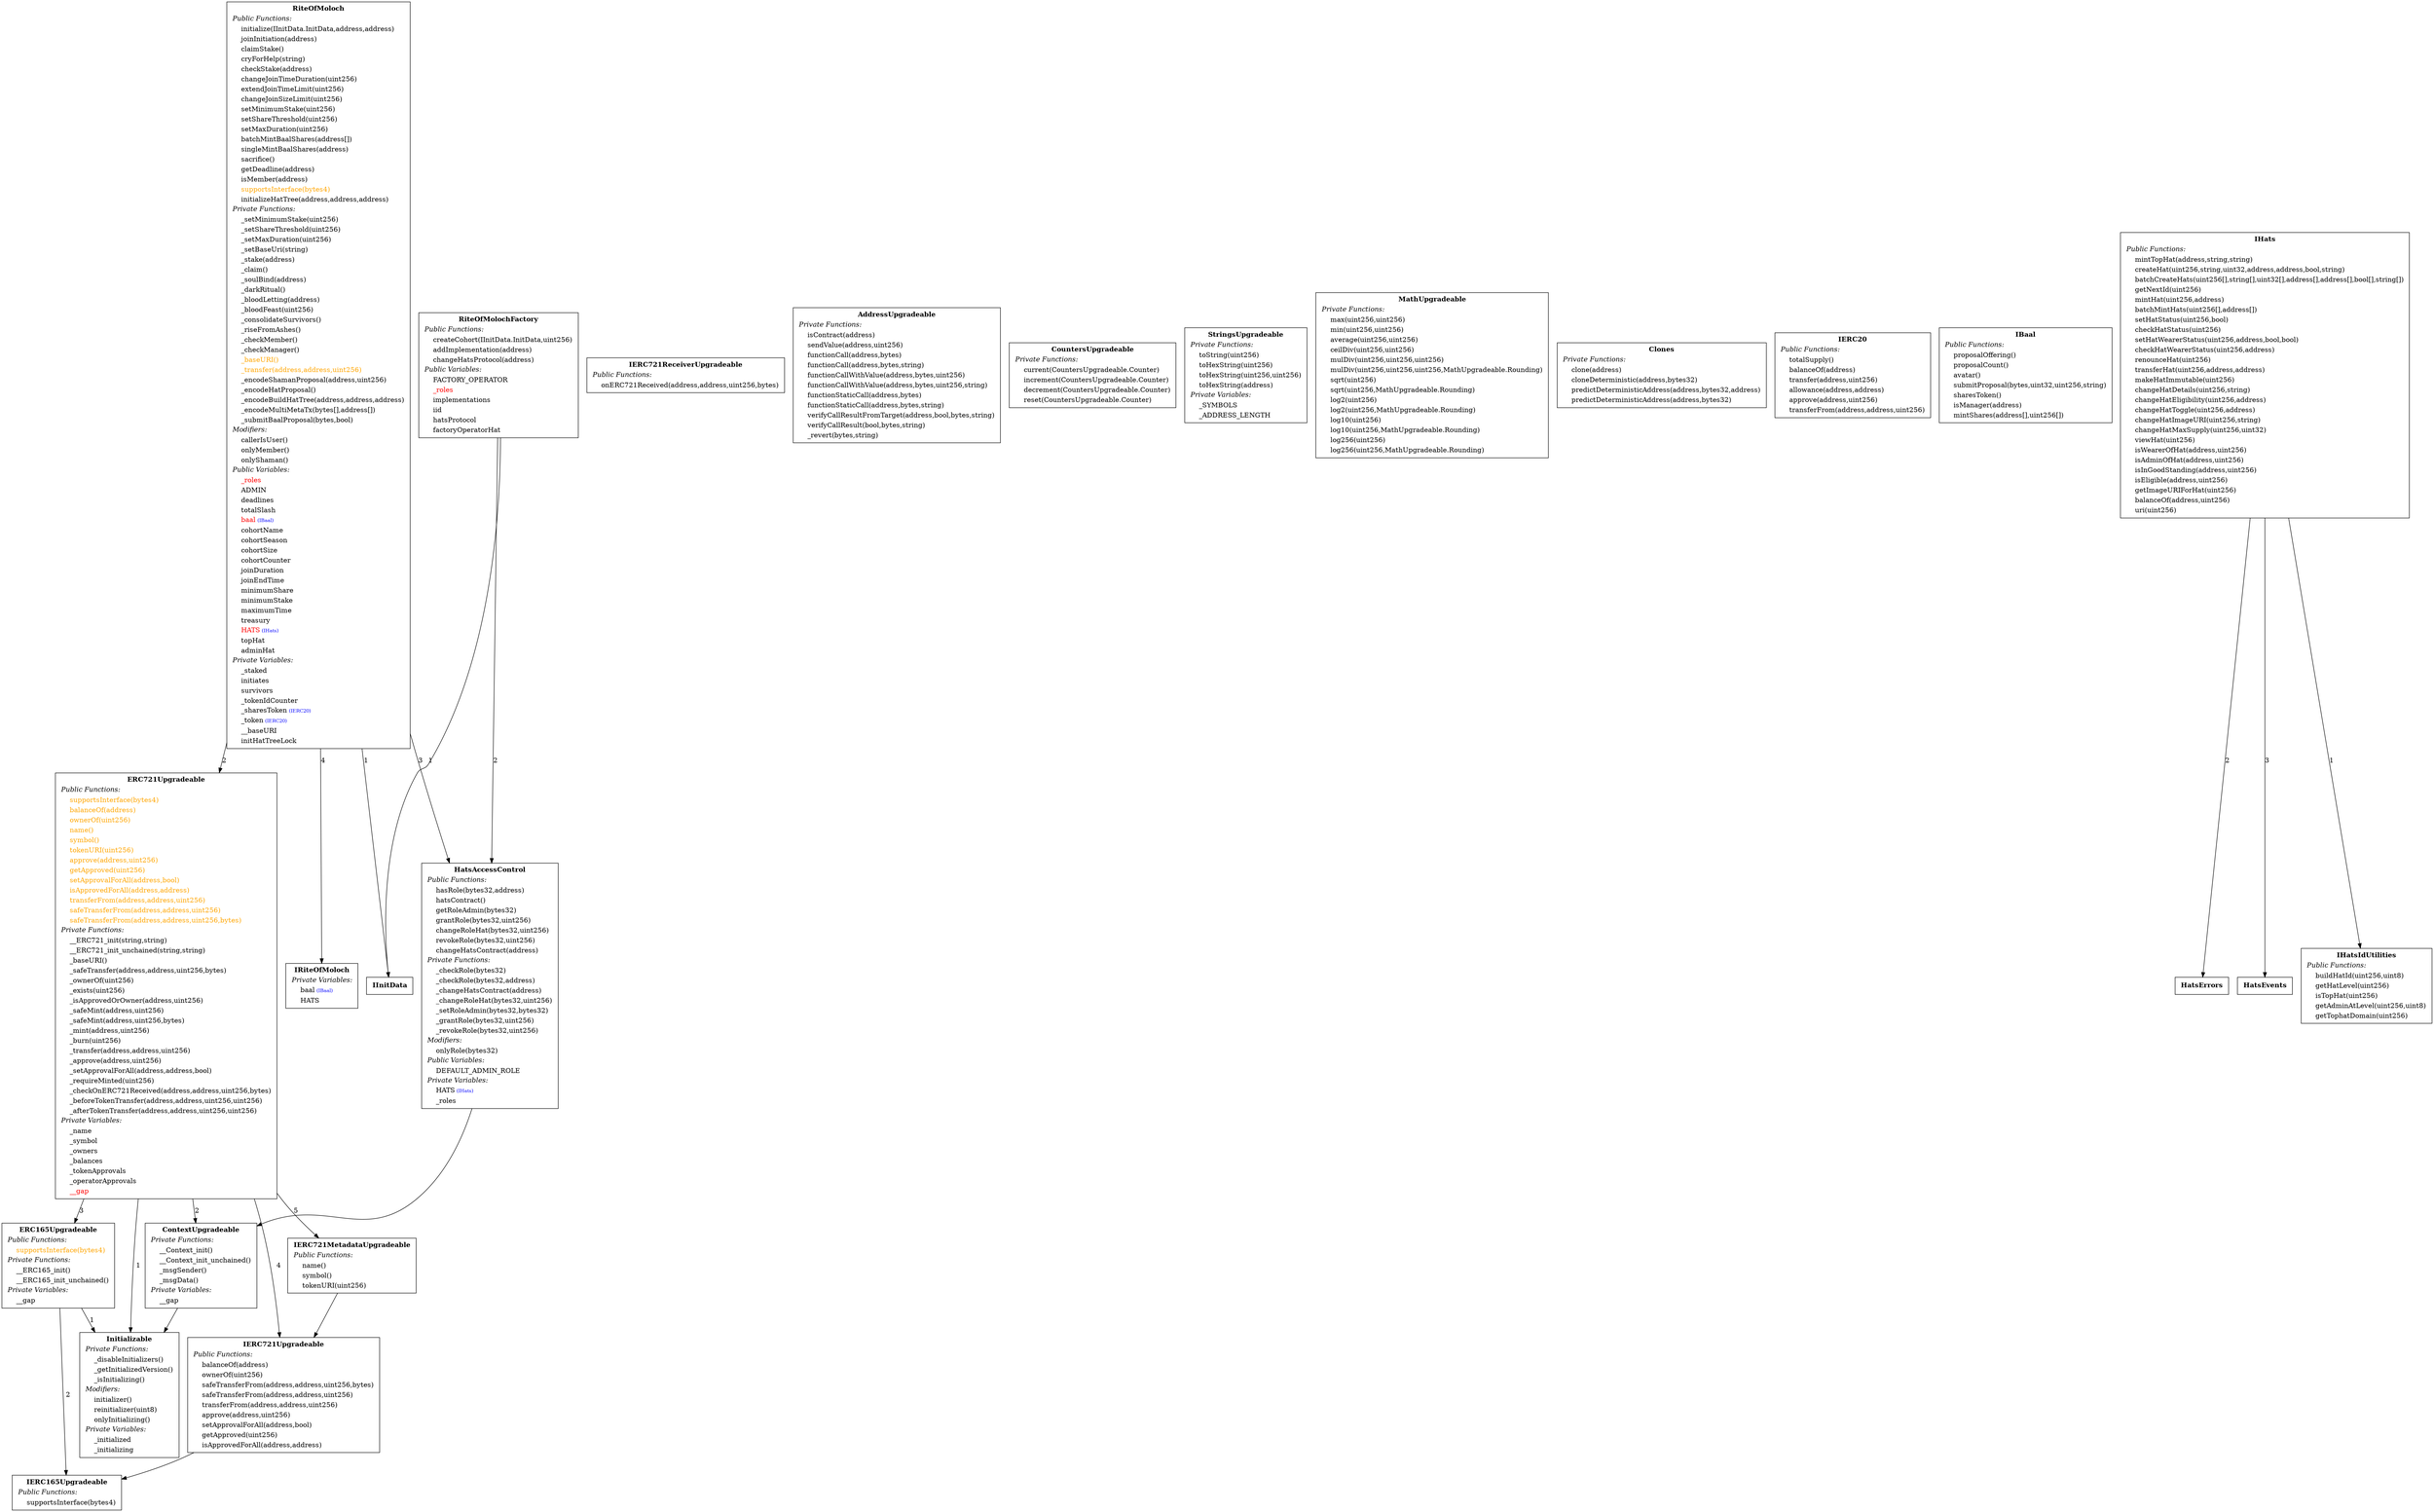 digraph "" {
Initializable[shape="box"label=< <TABLE border="0"><TR><TD align="center"><B>Initializable</B></TD></TR><TR><TD align="left"><I>Private Functions:</I></TD></TR><TR><TD align="left">    _disableInitializers()</TD></TR><TR><TD align="left">    _getInitializedVersion()</TD></TR><TR><TD align="left">    _isInitializing()</TD></TR><TR><TD align="left"><I>Modifiers:</I></TD></TR><TR><TD align="left">    initializer()</TD></TR><TR><TD align="left">    reinitializer(uint8)</TD></TR><TR><TD align="left">    onlyInitializing()</TD></TR><TR><TD align="left"><I>Private Variables:</I></TD></TR><TR><TD align="left">    _initialized</TD></TR><TR><TD align="left">    _initializing</TD></TR></TABLE> >];

ERC721Upgradeable -> Initializable [ label="1" ];
ERC721Upgradeable -> ContextUpgradeable [ label="2" ];
ERC721Upgradeable -> ERC165Upgradeable [ label="3" ];
ERC721Upgradeable -> IERC721Upgradeable [ label="4" ];
ERC721Upgradeable -> IERC721MetadataUpgradeable [ label="5" ];
ERC721Upgradeable[shape="box"label=< <TABLE border="0"><TR><TD align="center"><B>ERC721Upgradeable</B></TD></TR><TR><TD align="left"><I>Public Functions:</I></TD></TR><TR><TD align="left"><font color="#FFA500">    supportsInterface(bytes4)</font></TD></TR><TR><TD align="left"><font color="#FFA500">    balanceOf(address)</font></TD></TR><TR><TD align="left"><font color="#FFA500">    ownerOf(uint256)</font></TD></TR><TR><TD align="left"><font color="#FFA500">    name()</font></TD></TR><TR><TD align="left"><font color="#FFA500">    symbol()</font></TD></TR><TR><TD align="left"><font color="#FFA500">    tokenURI(uint256)</font></TD></TR><TR><TD align="left"><font color="#FFA500">    approve(address,uint256)</font></TD></TR><TR><TD align="left"><font color="#FFA500">    getApproved(uint256)</font></TD></TR><TR><TD align="left"><font color="#FFA500">    setApprovalForAll(address,bool)</font></TD></TR><TR><TD align="left"><font color="#FFA500">    isApprovedForAll(address,address)</font></TD></TR><TR><TD align="left"><font color="#FFA500">    transferFrom(address,address,uint256)</font></TD></TR><TR><TD align="left"><font color="#FFA500">    safeTransferFrom(address,address,uint256)</font></TD></TR><TR><TD align="left"><font color="#FFA500">    safeTransferFrom(address,address,uint256,bytes)</font></TD></TR><TR><TD align="left"><I>Private Functions:</I></TD></TR><TR><TD align="left">    __ERC721_init(string,string)</TD></TR><TR><TD align="left">    __ERC721_init_unchained(string,string)</TD></TR><TR><TD align="left">    _baseURI()</TD></TR><TR><TD align="left">    _safeTransfer(address,address,uint256,bytes)</TD></TR><TR><TD align="left">    _ownerOf(uint256)</TD></TR><TR><TD align="left">    _exists(uint256)</TD></TR><TR><TD align="left">    _isApprovedOrOwner(address,uint256)</TD></TR><TR><TD align="left">    _safeMint(address,uint256)</TD></TR><TR><TD align="left">    _safeMint(address,uint256,bytes)</TD></TR><TR><TD align="left">    _mint(address,uint256)</TD></TR><TR><TD align="left">    _burn(uint256)</TD></TR><TR><TD align="left">    _transfer(address,address,uint256)</TD></TR><TR><TD align="left">    _approve(address,uint256)</TD></TR><TR><TD align="left">    _setApprovalForAll(address,address,bool)</TD></TR><TR><TD align="left">    _requireMinted(uint256)</TD></TR><TR><TD align="left">    _checkOnERC721Received(address,address,uint256,bytes)</TD></TR><TR><TD align="left">    _beforeTokenTransfer(address,address,uint256,uint256)</TD></TR><TR><TD align="left">    _afterTokenTransfer(address,address,uint256,uint256)</TD></TR><TR><TD align="left"><I>Private Variables:</I></TD></TR><TR><TD align="left">    _name</TD></TR><TR><TD align="left">    _symbol</TD></TR><TR><TD align="left">    _owners</TD></TR><TR><TD align="left">    _balances</TD></TR><TR><TD align="left">    _tokenApprovals</TD></TR><TR><TD align="left">    _operatorApprovals</TD></TR><TR><TD align="left"><font color="red">    __gap</font></TD></TR></TABLE> >];

IERC721ReceiverUpgradeable[shape="box"label=< <TABLE border="0"><TR><TD align="center"><B>IERC721ReceiverUpgradeable</B></TD></TR><TR><TD align="left"><I>Public Functions:</I></TD></TR><TR><TD align="left">    onERC721Received(address,address,uint256,bytes)</TD></TR></TABLE> >];

IERC721Upgradeable -> IERC165Upgradeable;
IERC721Upgradeable[shape="box"label=< <TABLE border="0"><TR><TD align="center"><B>IERC721Upgradeable</B></TD></TR><TR><TD align="left"><I>Public Functions:</I></TD></TR><TR><TD align="left">    balanceOf(address)</TD></TR><TR><TD align="left">    ownerOf(uint256)</TD></TR><TR><TD align="left">    safeTransferFrom(address,address,uint256,bytes)</TD></TR><TR><TD align="left">    safeTransferFrom(address,address,uint256)</TD></TR><TR><TD align="left">    transferFrom(address,address,uint256)</TD></TR><TR><TD align="left">    approve(address,uint256)</TD></TR><TR><TD align="left">    setApprovalForAll(address,bool)</TD></TR><TR><TD align="left">    getApproved(uint256)</TD></TR><TR><TD align="left">    isApprovedForAll(address,address)</TD></TR></TABLE> >];

IERC721MetadataUpgradeable -> IERC721Upgradeable;
IERC721MetadataUpgradeable[shape="box"label=< <TABLE border="0"><TR><TD align="center"><B>IERC721MetadataUpgradeable</B></TD></TR><TR><TD align="left"><I>Public Functions:</I></TD></TR><TR><TD align="left">    name()</TD></TR><TR><TD align="left">    symbol()</TD></TR><TR><TD align="left">    tokenURI(uint256)</TD></TR></TABLE> >];

AddressUpgradeable[shape="box"label=< <TABLE border="0"><TR><TD align="center"><B>AddressUpgradeable</B></TD></TR><TR><TD align="left"><I>Private Functions:</I></TD></TR><TR><TD align="left">    isContract(address)</TD></TR><TR><TD align="left">    sendValue(address,uint256)</TD></TR><TR><TD align="left">    functionCall(address,bytes)</TD></TR><TR><TD align="left">    functionCall(address,bytes,string)</TD></TR><TR><TD align="left">    functionCallWithValue(address,bytes,uint256)</TD></TR><TR><TD align="left">    functionCallWithValue(address,bytes,uint256,string)</TD></TR><TR><TD align="left">    functionStaticCall(address,bytes)</TD></TR><TR><TD align="left">    functionStaticCall(address,bytes,string)</TD></TR><TR><TD align="left">    verifyCallResultFromTarget(address,bool,bytes,string)</TD></TR><TR><TD align="left">    verifyCallResult(bool,bytes,string)</TD></TR><TR><TD align="left">    _revert(bytes,string)</TD></TR></TABLE> >];

ContextUpgradeable -> Initializable;
ContextUpgradeable[shape="box"label=< <TABLE border="0"><TR><TD align="center"><B>ContextUpgradeable</B></TD></TR><TR><TD align="left"><I>Private Functions:</I></TD></TR><TR><TD align="left">    __Context_init()</TD></TR><TR><TD align="left">    __Context_init_unchained()</TD></TR><TR><TD align="left">    _msgSender()</TD></TR><TR><TD align="left">    _msgData()</TD></TR><TR><TD align="left"><I>Private Variables:</I></TD></TR><TR><TD align="left">    __gap</TD></TR></TABLE> >];

CountersUpgradeable[shape="box"label=< <TABLE border="0"><TR><TD align="center"><B>CountersUpgradeable</B></TD></TR><TR><TD align="left"><I>Private Functions:</I></TD></TR><TR><TD align="left">    current(CountersUpgradeable.Counter)</TD></TR><TR><TD align="left">    increment(CountersUpgradeable.Counter)</TD></TR><TR><TD align="left">    decrement(CountersUpgradeable.Counter)</TD></TR><TR><TD align="left">    reset(CountersUpgradeable.Counter)</TD></TR></TABLE> >];

StringsUpgradeable[shape="box"label=< <TABLE border="0"><TR><TD align="center"><B>StringsUpgradeable</B></TD></TR><TR><TD align="left"><I>Private Functions:</I></TD></TR><TR><TD align="left">    toString(uint256)</TD></TR><TR><TD align="left">    toHexString(uint256)</TD></TR><TR><TD align="left">    toHexString(uint256,uint256)</TD></TR><TR><TD align="left">    toHexString(address)</TD></TR><TR><TD align="left"><I>Private Variables:</I></TD></TR><TR><TD align="left">    _SYMBOLS</TD></TR><TR><TD align="left">    _ADDRESS_LENGTH</TD></TR></TABLE> >];

ERC165Upgradeable -> Initializable [ label="1" ];
ERC165Upgradeable -> IERC165Upgradeable [ label="2" ];
ERC165Upgradeable[shape="box"label=< <TABLE border="0"><TR><TD align="center"><B>ERC165Upgradeable</B></TD></TR><TR><TD align="left"><I>Public Functions:</I></TD></TR><TR><TD align="left"><font color="#FFA500">    supportsInterface(bytes4)</font></TD></TR><TR><TD align="left"><I>Private Functions:</I></TD></TR><TR><TD align="left">    __ERC165_init()</TD></TR><TR><TD align="left">    __ERC165_init_unchained()</TD></TR><TR><TD align="left"><I>Private Variables:</I></TD></TR><TR><TD align="left">    __gap</TD></TR></TABLE> >];

IERC165Upgradeable[shape="box"label=< <TABLE border="0"><TR><TD align="center"><B>IERC165Upgradeable</B></TD></TR><TR><TD align="left"><I>Public Functions:</I></TD></TR><TR><TD align="left">    supportsInterface(bytes4)</TD></TR></TABLE> >];

MathUpgradeable[shape="box"label=< <TABLE border="0"><TR><TD align="center"><B>MathUpgradeable</B></TD></TR><TR><TD align="left"><I>Private Functions:</I></TD></TR><TR><TD align="left">    max(uint256,uint256)</TD></TR><TR><TD align="left">    min(uint256,uint256)</TD></TR><TR><TD align="left">    average(uint256,uint256)</TD></TR><TR><TD align="left">    ceilDiv(uint256,uint256)</TD></TR><TR><TD align="left">    mulDiv(uint256,uint256,uint256)</TD></TR><TR><TD align="left">    mulDiv(uint256,uint256,uint256,MathUpgradeable.Rounding)</TD></TR><TR><TD align="left">    sqrt(uint256)</TD></TR><TR><TD align="left">    sqrt(uint256,MathUpgradeable.Rounding)</TD></TR><TR><TD align="left">    log2(uint256)</TD></TR><TR><TD align="left">    log2(uint256,MathUpgradeable.Rounding)</TD></TR><TR><TD align="left">    log10(uint256)</TD></TR><TR><TD align="left">    log10(uint256,MathUpgradeable.Rounding)</TD></TR><TR><TD align="left">    log256(uint256)</TD></TR><TR><TD align="left">    log256(uint256,MathUpgradeable.Rounding)</TD></TR></TABLE> >];

Clones[shape="box"label=< <TABLE border="0"><TR><TD align="center"><B>Clones</B></TD></TR><TR><TD align="left"><I>Private Functions:</I></TD></TR><TR><TD align="left">    clone(address)</TD></TR><TR><TD align="left">    cloneDeterministic(address,bytes32)</TD></TR><TR><TD align="left">    predictDeterministicAddress(address,bytes32,address)</TD></TR><TR><TD align="left">    predictDeterministicAddress(address,bytes32)</TD></TR></TABLE> >];

IERC20[shape="box"label=< <TABLE border="0"><TR><TD align="center"><B>IERC20</B></TD></TR><TR><TD align="left"><I>Public Functions:</I></TD></TR><TR><TD align="left">    totalSupply()</TD></TR><TR><TD align="left">    balanceOf(address)</TD></TR><TR><TD align="left">    transfer(address,uint256)</TD></TR><TR><TD align="left">    allowance(address,address)</TD></TR><TR><TD align="left">    approve(address,uint256)</TD></TR><TR><TD align="left">    transferFrom(address,address,uint256)</TD></TR></TABLE> >];

RiteOfMoloch -> IInitData [ label="1" ];
RiteOfMoloch -> ERC721Upgradeable [ label="2" ];
RiteOfMoloch -> HatsAccessControl [ label="3" ];
RiteOfMoloch -> IRiteOfMoloch [ label="4" ];
RiteOfMoloch[shape="box"label=< <TABLE border="0"><TR><TD align="center"><B>RiteOfMoloch</B></TD></TR><TR><TD align="left"><I>Public Functions:</I></TD></TR><TR><TD align="left">    initialize(IInitData.InitData,address,address)</TD></TR><TR><TD align="left">    joinInitiation(address)</TD></TR><TR><TD align="left">    claimStake()</TD></TR><TR><TD align="left">    cryForHelp(string)</TD></TR><TR><TD align="left">    checkStake(address)</TD></TR><TR><TD align="left">    changeJoinTimeDuration(uint256)</TD></TR><TR><TD align="left">    extendJoinTimeLimit(uint256)</TD></TR><TR><TD align="left">    changeJoinSizeLimit(uint256)</TD></TR><TR><TD align="left">    setMinimumStake(uint256)</TD></TR><TR><TD align="left">    setShareThreshold(uint256)</TD></TR><TR><TD align="left">    setMaxDuration(uint256)</TD></TR><TR><TD align="left">    batchMintBaalShares(address[])</TD></TR><TR><TD align="left">    singleMintBaalShares(address)</TD></TR><TR><TD align="left">    sacrifice()</TD></TR><TR><TD align="left">    getDeadline(address)</TD></TR><TR><TD align="left">    isMember(address)</TD></TR><TR><TD align="left"><font color="#FFA500">    supportsInterface(bytes4)</font></TD></TR><TR><TD align="left">    initializeHatTree(address,address,address)</TD></TR><TR><TD align="left"><I>Private Functions:</I></TD></TR><TR><TD align="left">    _setMinimumStake(uint256)</TD></TR><TR><TD align="left">    _setShareThreshold(uint256)</TD></TR><TR><TD align="left">    _setMaxDuration(uint256)</TD></TR><TR><TD align="left">    _setBaseUri(string)</TD></TR><TR><TD align="left">    _stake(address)</TD></TR><TR><TD align="left">    _claim()</TD></TR><TR><TD align="left">    _soulBind(address)</TD></TR><TR><TD align="left">    _darkRitual()</TD></TR><TR><TD align="left">    _bloodLetting(address)</TD></TR><TR><TD align="left">    _bloodFeast(uint256)</TD></TR><TR><TD align="left">    _consolidateSurvivors()</TD></TR><TR><TD align="left">    _riseFromAshes()</TD></TR><TR><TD align="left">    _checkMember()</TD></TR><TR><TD align="left">    _checkManager()</TD></TR><TR><TD align="left"><font color="#FFA500">    _baseURI()</font></TD></TR><TR><TD align="left"><font color="#FFA500">    _transfer(address,address,uint256)</font></TD></TR><TR><TD align="left">    _encodeShamanProposal(address,uint256)</TD></TR><TR><TD align="left">    _encodeHatProposal()</TD></TR><TR><TD align="left">    _encodeBuildHatTree(address,address,address)</TD></TR><TR><TD align="left">    _encodeMultiMetaTx(bytes[],address[])</TD></TR><TR><TD align="left">    _submitBaalProposal(bytes,bool)</TD></TR><TR><TD align="left"><I>Modifiers:</I></TD></TR><TR><TD align="left">    callerIsUser()</TD></TR><TR><TD align="left">    onlyMember()</TD></TR><TR><TD align="left">    onlyShaman()</TD></TR><TR><TD align="left"><I>Public Variables:</I></TD></TR><TR><TD align="left"><font color="red">    _roles</font></TD></TR><TR><TD align="left">    ADMIN</TD></TR><TR><TD align="left">    deadlines</TD></TR><TR><TD align="left">    totalSlash</TD></TR><TR><TD align="left"><font color="red">    baal</font><font color="blue" POINT-SIZE="10"> (IBaal)</font></TD></TR><TR><TD align="left">    cohortName</TD></TR><TR><TD align="left">    cohortSeason</TD></TR><TR><TD align="left">    cohortSize</TD></TR><TR><TD align="left">    cohortCounter</TD></TR><TR><TD align="left">    joinDuration</TD></TR><TR><TD align="left">    joinEndTime</TD></TR><TR><TD align="left">    minimumShare</TD></TR><TR><TD align="left">    minimumStake</TD></TR><TR><TD align="left">    maximumTime</TD></TR><TR><TD align="left">    treasury</TD></TR><TR><TD align="left"><font color="red">    HATS</font><font color="blue" POINT-SIZE="10"> (IHats)</font></TD></TR><TR><TD align="left">    topHat</TD></TR><TR><TD align="left">    adminHat</TD></TR><TR><TD align="left"><I>Private Variables:</I></TD></TR><TR><TD align="left">    _staked</TD></TR><TR><TD align="left">    initiates</TD></TR><TR><TD align="left">    survivors</TD></TR><TR><TD align="left">    _tokenIdCounter</TD></TR><TR><TD align="left">    _sharesToken<font color="blue" POINT-SIZE="10"> (IERC20)</font></TD></TR><TR><TD align="left">    _token<font color="blue" POINT-SIZE="10"> (IERC20)</font></TD></TR><TR><TD align="left">    __baseURI</TD></TR><TR><TD align="left">    initHatTreeLock</TD></TR></TABLE> >];

RiteOfMolochFactory -> IInitData [ label="1" ];
RiteOfMolochFactory -> HatsAccessControl [ label="2" ];
RiteOfMolochFactory[shape="box"label=< <TABLE border="0"><TR><TD align="center"><B>RiteOfMolochFactory</B></TD></TR><TR><TD align="left"><I>Public Functions:</I></TD></TR><TR><TD align="left">    createCohort(IInitData.InitData,uint256)</TD></TR><TR><TD align="left">    addImplementation(address)</TD></TR><TR><TD align="left">    changeHatsProtocol(address)</TD></TR><TR><TD align="left"><I>Public Variables:</I></TD></TR><TR><TD align="left">    FACTORY_OPERATOR</TD></TR><TR><TD align="left"><font color="red">    _roles</font></TD></TR><TR><TD align="left">    implementations</TD></TR><TR><TD align="left">    iid</TD></TR><TR><TD align="left">    hatsProtocol</TD></TR><TR><TD align="left">    factoryOperatorHat</TD></TR></TABLE> >];

IBaal[shape="box"label=< <TABLE border="0"><TR><TD align="center"><B>IBaal</B></TD></TR><TR><TD align="left"><I>Public Functions:</I></TD></TR><TR><TD align="left">    proposalOffering()</TD></TR><TR><TD align="left">    proposalCount()</TD></TR><TR><TD align="left">    avatar()</TD></TR><TR><TD align="left">    submitProposal(bytes,uint32,uint256,string)</TD></TR><TR><TD align="left">    sharesToken()</TD></TR><TR><TD align="left">    isManager(address)</TD></TR><TR><TD align="left">    mintShares(address[],uint256[])</TD></TR></TABLE> >];

HatsAccessControl -> ContextUpgradeable;
HatsAccessControl[shape="box"label=< <TABLE border="0"><TR><TD align="center"><B>HatsAccessControl</B></TD></TR><TR><TD align="left"><I>Public Functions:</I></TD></TR><TR><TD align="left">    hasRole(bytes32,address)</TD></TR><TR><TD align="left">    hatsContract()</TD></TR><TR><TD align="left">    getRoleAdmin(bytes32)</TD></TR><TR><TD align="left">    grantRole(bytes32,uint256)</TD></TR><TR><TD align="left">    changeRoleHat(bytes32,uint256)</TD></TR><TR><TD align="left">    revokeRole(bytes32,uint256)</TD></TR><TR><TD align="left">    changeHatsContract(address)</TD></TR><TR><TD align="left"><I>Private Functions:</I></TD></TR><TR><TD align="left">    _checkRole(bytes32)</TD></TR><TR><TD align="left">    _checkRole(bytes32,address)</TD></TR><TR><TD align="left">    _changeHatsContract(address)</TD></TR><TR><TD align="left">    _changeRoleHat(bytes32,uint256)</TD></TR><TR><TD align="left">    _setRoleAdmin(bytes32,bytes32)</TD></TR><TR><TD align="left">    _grantRole(bytes32,uint256)</TD></TR><TR><TD align="left">    _revokeRole(bytes32,uint256)</TD></TR><TR><TD align="left"><I>Modifiers:</I></TD></TR><TR><TD align="left">    onlyRole(bytes32)</TD></TR><TR><TD align="left"><I>Public Variables:</I></TD></TR><TR><TD align="left">    DEFAULT_ADMIN_ROLE</TD></TR><TR><TD align="left"><I>Private Variables:</I></TD></TR><TR><TD align="left">    HATS<font color="blue" POINT-SIZE="10"> (IHats)</font></TD></TR><TR><TD align="left">    _roles</TD></TR></TABLE> >];

HatsErrors[shape="box"label=< <TABLE border="0"><TR><TD align="center"><B>HatsErrors</B></TD></TR></TABLE> >];

HatsEvents[shape="box"label=< <TABLE border="0"><TR><TD align="center"><B>HatsEvents</B></TD></TR></TABLE> >];

IHatsIdUtilities[shape="box"label=< <TABLE border="0"><TR><TD align="center"><B>IHatsIdUtilities</B></TD></TR><TR><TD align="left"><I>Public Functions:</I></TD></TR><TR><TD align="left">    buildHatId(uint256,uint8)</TD></TR><TR><TD align="left">    getHatLevel(uint256)</TD></TR><TR><TD align="left">    isTopHat(uint256)</TD></TR><TR><TD align="left">    getAdminAtLevel(uint256,uint8)</TD></TR><TR><TD align="left">    getTophatDomain(uint256)</TD></TR></TABLE> >];

IHats -> IHatsIdUtilities [ label="1" ];
IHats -> HatsErrors [ label="2" ];
IHats -> HatsEvents [ label="3" ];
IHats[shape="box"label=< <TABLE border="0"><TR><TD align="center"><B>IHats</B></TD></TR><TR><TD align="left"><I>Public Functions:</I></TD></TR><TR><TD align="left">    mintTopHat(address,string,string)</TD></TR><TR><TD align="left">    createHat(uint256,string,uint32,address,address,bool,string)</TD></TR><TR><TD align="left">    batchCreateHats(uint256[],string[],uint32[],address[],address[],bool[],string[])</TD></TR><TR><TD align="left">    getNextId(uint256)</TD></TR><TR><TD align="left">    mintHat(uint256,address)</TD></TR><TR><TD align="left">    batchMintHats(uint256[],address[])</TD></TR><TR><TD align="left">    setHatStatus(uint256,bool)</TD></TR><TR><TD align="left">    checkHatStatus(uint256)</TD></TR><TR><TD align="left">    setHatWearerStatus(uint256,address,bool,bool)</TD></TR><TR><TD align="left">    checkHatWearerStatus(uint256,address)</TD></TR><TR><TD align="left">    renounceHat(uint256)</TD></TR><TR><TD align="left">    transferHat(uint256,address,address)</TD></TR><TR><TD align="left">    makeHatImmutable(uint256)</TD></TR><TR><TD align="left">    changeHatDetails(uint256,string)</TD></TR><TR><TD align="left">    changeHatEligibility(uint256,address)</TD></TR><TR><TD align="left">    changeHatToggle(uint256,address)</TD></TR><TR><TD align="left">    changeHatImageURI(uint256,string)</TD></TR><TR><TD align="left">    changeHatMaxSupply(uint256,uint32)</TD></TR><TR><TD align="left">    viewHat(uint256)</TD></TR><TR><TD align="left">    isWearerOfHat(address,uint256)</TD></TR><TR><TD align="left">    isAdminOfHat(address,uint256)</TD></TR><TR><TD align="left">    isInGoodStanding(address,uint256)</TD></TR><TR><TD align="left">    isEligible(address,uint256)</TD></TR><TR><TD align="left">    getImageURIForHat(uint256)</TD></TR><TR><TD align="left">    balanceOf(address,uint256)</TD></TR><TR><TD align="left">    uri(uint256)</TD></TR></TABLE> >];

IInitData[shape="box"label=< <TABLE border="0"><TR><TD align="center"><B>IInitData</B></TD></TR></TABLE> >];

IRiteOfMoloch[shape="box"label=< <TABLE border="0"><TR><TD align="center"><B>IRiteOfMoloch</B></TD></TR><TR><TD align="left"><I>Private Variables:</I></TD></TR><TR><TD align="left">    baal<font color="blue" POINT-SIZE="10"> (IBaal)</font></TD></TR><TR><TD align="left">    HATS</TD></TR></TABLE> >];

}